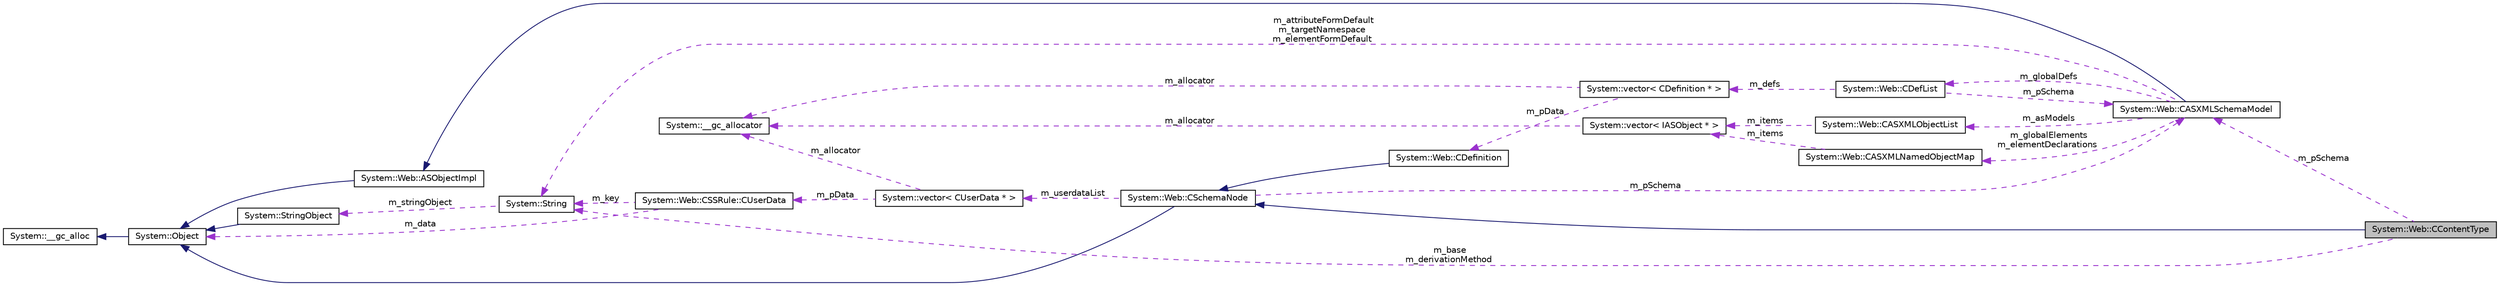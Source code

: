 digraph G
{
  edge [fontname="Helvetica",fontsize="10",labelfontname="Helvetica",labelfontsize="10"];
  node [fontname="Helvetica",fontsize="10",shape=record];
  rankdir="LR";
  Node1 [label="System::Web::CContentType",height=0.2,width=0.4,color="black", fillcolor="grey75", style="filled" fontcolor="black"];
  Node2 -> Node1 [dir="back",color="midnightblue",fontsize="10",style="solid",fontname="Helvetica"];
  Node2 [label="System::Web::CSchemaNode",height=0.2,width=0.4,color="black", fillcolor="white", style="filled",URL="$class_system_1_1_web_1_1_c_schema_node.html"];
  Node3 -> Node2 [dir="back",color="midnightblue",fontsize="10",style="solid",fontname="Helvetica"];
  Node3 [label="System::Object",height=0.2,width=0.4,color="black", fillcolor="white", style="filled",URL="$class_system_1_1_object.html"];
  Node4 -> Node3 [dir="back",color="midnightblue",fontsize="10",style="solid",fontname="Helvetica"];
  Node4 [label="System::__gc_alloc",height=0.2,width=0.4,color="black", fillcolor="white", style="filled",URL="$class_system_1_1____gc__alloc.html"];
  Node5 -> Node2 [dir="back",color="darkorchid3",fontsize="10",style="dashed",label=" m_pSchema" ,fontname="Helvetica"];
  Node5 [label="System::Web::CASXMLSchemaModel",height=0.2,width=0.4,color="black", fillcolor="white", style="filled",URL="$class_system_1_1_web_1_1_c_a_s_x_m_l_schema_model.html"];
  Node6 -> Node5 [dir="back",color="midnightblue",fontsize="10",style="solid",fontname="Helvetica"];
  Node6 [label="System::Web::ASObjectImpl",height=0.2,width=0.4,color="black", fillcolor="white", style="filled",URL="$class_system_1_1_web_1_1_a_s_object_impl.html"];
  Node3 -> Node6 [dir="back",color="midnightblue",fontsize="10",style="solid",fontname="Helvetica"];
  Node7 -> Node5 [dir="back",color="darkorchid3",fontsize="10",style="dashed",label=" m_globalElements\nm_elementDeclarations" ,fontname="Helvetica"];
  Node7 [label="System::Web::CASXMLNamedObjectMap",height=0.2,width=0.4,color="black", fillcolor="white", style="filled",URL="$class_system_1_1_web_1_1_c_a_s_x_m_l_named_object_map.html"];
  Node8 -> Node7 [dir="back",color="darkorchid3",fontsize="10",style="dashed",label=" m_items" ,fontname="Helvetica"];
  Node8 [label="System::vector\< IASObject * \>",height=0.2,width=0.4,color="black", fillcolor="white", style="filled",URL="$class_system_1_1vector.html"];
  Node9 -> Node8 [dir="back",color="darkorchid3",fontsize="10",style="dashed",label=" m_allocator" ,fontname="Helvetica"];
  Node9 [label="System::__gc_allocator",height=0.2,width=0.4,color="black", fillcolor="white", style="filled",URL="$class_system_1_1____gc__allocator.html"];
  Node10 -> Node5 [dir="back",color="darkorchid3",fontsize="10",style="dashed",label=" m_globalDefs" ,fontname="Helvetica"];
  Node10 [label="System::Web::CDefList",height=0.2,width=0.4,color="black", fillcolor="white", style="filled",URL="$class_system_1_1_web_1_1_c_def_list.html"];
  Node5 -> Node10 [dir="back",color="darkorchid3",fontsize="10",style="dashed",label=" m_pSchema" ,fontname="Helvetica"];
  Node11 -> Node10 [dir="back",color="darkorchid3",fontsize="10",style="dashed",label=" m_defs" ,fontname="Helvetica"];
  Node11 [label="System::vector\< CDefinition * \>",height=0.2,width=0.4,color="black", fillcolor="white", style="filled",URL="$class_system_1_1vector.html"];
  Node9 -> Node11 [dir="back",color="darkorchid3",fontsize="10",style="dashed",label=" m_allocator" ,fontname="Helvetica"];
  Node12 -> Node11 [dir="back",color="darkorchid3",fontsize="10",style="dashed",label=" m_pData" ,fontname="Helvetica"];
  Node12 [label="System::Web::CDefinition",height=0.2,width=0.4,color="black", fillcolor="white", style="filled",URL="$class_system_1_1_web_1_1_c_definition.html"];
  Node2 -> Node12 [dir="back",color="midnightblue",fontsize="10",style="solid",fontname="Helvetica"];
  Node13 -> Node5 [dir="back",color="darkorchid3",fontsize="10",style="dashed",label=" m_asModels" ,fontname="Helvetica"];
  Node13 [label="System::Web::CASXMLObjectList",height=0.2,width=0.4,color="black", fillcolor="white", style="filled",URL="$class_system_1_1_web_1_1_c_a_s_x_m_l_object_list.html"];
  Node8 -> Node13 [dir="back",color="darkorchid3",fontsize="10",style="dashed",label=" m_items" ,fontname="Helvetica"];
  Node14 -> Node5 [dir="back",color="darkorchid3",fontsize="10",style="dashed",label=" m_attributeFormDefault\nm_targetNamespace\nm_elementFormDefault" ,fontname="Helvetica"];
  Node14 [label="System::String",height=0.2,width=0.4,color="black", fillcolor="white", style="filled",URL="$class_system_1_1_string.html"];
  Node15 -> Node14 [dir="back",color="darkorchid3",fontsize="10",style="dashed",label=" m_stringObject" ,fontname="Helvetica"];
  Node15 [label="System::StringObject",height=0.2,width=0.4,color="black", fillcolor="white", style="filled",URL="$class_system_1_1_string_object.html"];
  Node3 -> Node15 [dir="back",color="midnightblue",fontsize="10",style="solid",fontname="Helvetica"];
  Node16 -> Node2 [dir="back",color="darkorchid3",fontsize="10",style="dashed",label=" m_userdataList" ,fontname="Helvetica"];
  Node16 [label="System::vector\< CUserData * \>",height=0.2,width=0.4,color="black", fillcolor="white", style="filled",URL="$class_system_1_1vector.html"];
  Node9 -> Node16 [dir="back",color="darkorchid3",fontsize="10",style="dashed",label=" m_allocator" ,fontname="Helvetica"];
  Node17 -> Node16 [dir="back",color="darkorchid3",fontsize="10",style="dashed",label=" m_pData" ,fontname="Helvetica"];
  Node17 [label="System::Web::CSSRule::CUserData",height=0.2,width=0.4,color="black", fillcolor="white", style="filled",URL="$class_system_1_1_web_1_1_c_s_s_rule_1_1_c_user_data.html"];
  Node14 -> Node17 [dir="back",color="darkorchid3",fontsize="10",style="dashed",label=" m_key" ,fontname="Helvetica"];
  Node3 -> Node17 [dir="back",color="darkorchid3",fontsize="10",style="dashed",label=" m_data" ,fontname="Helvetica"];
  Node5 -> Node1 [dir="back",color="darkorchid3",fontsize="10",style="dashed",label=" m_pSchema" ,fontname="Helvetica"];
  Node14 -> Node1 [dir="back",color="darkorchid3",fontsize="10",style="dashed",label=" m_base\nm_derivationMethod" ,fontname="Helvetica"];
}
